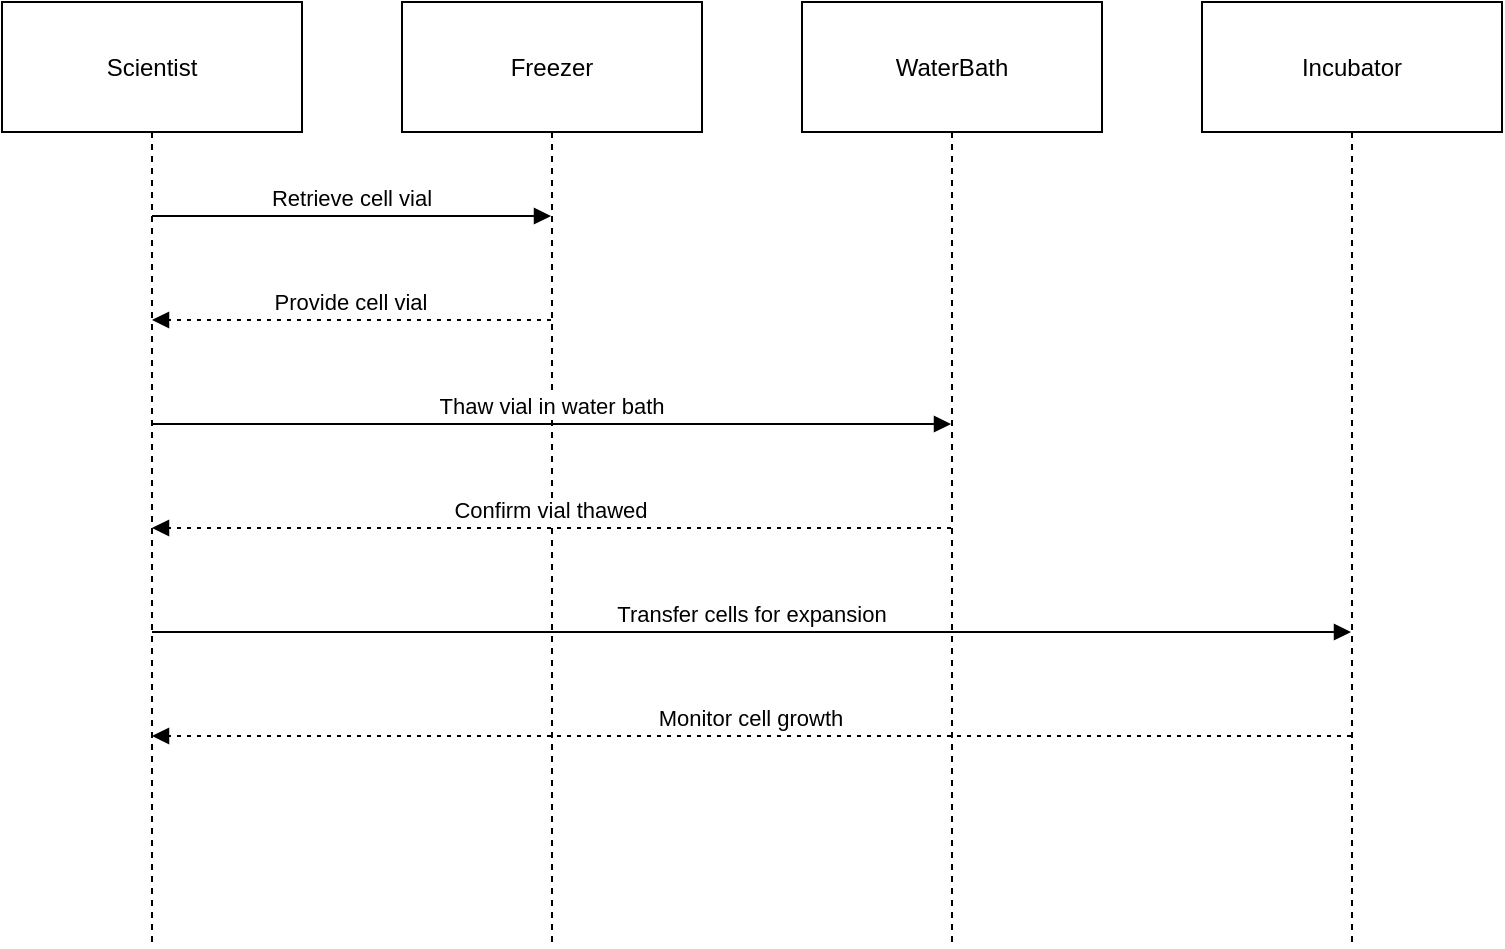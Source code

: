 <mxfile version="24.4.13" type="github">
  <diagram name="Page-1" id="xKitgeBb6iwEdESoRpWa">
    <mxGraphModel dx="1434" dy="746" grid="1" gridSize="10" guides="1" tooltips="1" connect="1" arrows="1" fold="1" page="1" pageScale="1" pageWidth="850" pageHeight="1100" math="0" shadow="0">
      <root>
        <mxCell id="0" />
        <mxCell id="1" parent="0" />
        <mxCell id="2" value="Scientist" style="shape=umlLifeline;perimeter=lifelinePerimeter;whiteSpace=wrap;container=1;dropTarget=0;collapsible=0;recursiveResize=0;outlineConnect=0;portConstraint=eastwest;newEdgeStyle={&quot;edgeStyle&quot;:&quot;elbowEdgeStyle&quot;,&quot;elbow&quot;:&quot;vertical&quot;,&quot;curved&quot;:0,&quot;rounded&quot;:0};size=65;" parent="1" vertex="1">
          <mxGeometry x="40" y="230" width="150" height="472" as="geometry" />
        </mxCell>
        <mxCell id="3" value="Freezer" style="shape=umlLifeline;perimeter=lifelinePerimeter;whiteSpace=wrap;container=1;dropTarget=0;collapsible=0;recursiveResize=0;outlineConnect=0;portConstraint=eastwest;newEdgeStyle={&quot;edgeStyle&quot;:&quot;elbowEdgeStyle&quot;,&quot;elbow&quot;:&quot;vertical&quot;,&quot;curved&quot;:0,&quot;rounded&quot;:0};size=65;" parent="1" vertex="1">
          <mxGeometry x="240" y="230" width="150" height="472" as="geometry" />
        </mxCell>
        <mxCell id="4" value="WaterBath" style="shape=umlLifeline;perimeter=lifelinePerimeter;whiteSpace=wrap;container=1;dropTarget=0;collapsible=0;recursiveResize=0;outlineConnect=0;portConstraint=eastwest;newEdgeStyle={&quot;edgeStyle&quot;:&quot;elbowEdgeStyle&quot;,&quot;elbow&quot;:&quot;vertical&quot;,&quot;curved&quot;:0,&quot;rounded&quot;:0};size=65;" parent="1" vertex="1">
          <mxGeometry x="440" y="230" width="150" height="472" as="geometry" />
        </mxCell>
        <mxCell id="5" value="Incubator" style="shape=umlLifeline;perimeter=lifelinePerimeter;whiteSpace=wrap;container=1;dropTarget=0;collapsible=0;recursiveResize=0;outlineConnect=0;portConstraint=eastwest;newEdgeStyle={&quot;edgeStyle&quot;:&quot;elbowEdgeStyle&quot;,&quot;elbow&quot;:&quot;vertical&quot;,&quot;curved&quot;:0,&quot;rounded&quot;:0};size=65;" parent="1" vertex="1">
          <mxGeometry x="640" y="230" width="150" height="472" as="geometry" />
        </mxCell>
        <mxCell id="6" value="Retrieve cell vial" style="verticalAlign=bottom;endArrow=block;edgeStyle=elbowEdgeStyle;elbow=vertical;curved=0;rounded=0;flowAnimation=0;" parent="1" source="2" target="3" edge="1">
          <mxGeometry relative="1" as="geometry">
            <Array as="points">
              <mxPoint x="224" y="337" />
            </Array>
          </mxGeometry>
        </mxCell>
        <mxCell id="7" value="Provide cell vial" style="verticalAlign=bottom;endArrow=block;edgeStyle=elbowEdgeStyle;elbow=vertical;curved=0;rounded=0;dashed=1;dashPattern=2 3;" parent="1" source="3" target="2" edge="1">
          <mxGeometry relative="1" as="geometry">
            <Array as="points">
              <mxPoint x="227" y="389" />
            </Array>
          </mxGeometry>
        </mxCell>
        <mxCell id="8" value="Thaw vial in water bath" style="verticalAlign=bottom;endArrow=block;edgeStyle=elbowEdgeStyle;elbow=vertical;curved=0;rounded=0;" parent="1" source="2" target="4" edge="1">
          <mxGeometry relative="1" as="geometry">
            <Array as="points">
              <mxPoint x="324" y="441" />
            </Array>
          </mxGeometry>
        </mxCell>
        <mxCell id="9" value="Confirm vial thawed" style="verticalAlign=bottom;endArrow=block;edgeStyle=elbowEdgeStyle;elbow=vertical;curved=0;rounded=0;dashed=1;dashPattern=2 3;" parent="1" source="4" target="2" edge="1">
          <mxGeometry relative="1" as="geometry">
            <Array as="points">
              <mxPoint x="327" y="493" />
            </Array>
          </mxGeometry>
        </mxCell>
        <mxCell id="10" value="Transfer cells for expansion" style="verticalAlign=bottom;endArrow=block;edgeStyle=elbowEdgeStyle;elbow=vertical;curved=0;rounded=0;" parent="1" source="2" target="5" edge="1">
          <mxGeometry relative="1" as="geometry">
            <Array as="points">
              <mxPoint x="424" y="545" />
            </Array>
          </mxGeometry>
        </mxCell>
        <mxCell id="11" value="Monitor cell growth" style="verticalAlign=bottom;endArrow=block;edgeStyle=elbowEdgeStyle;elbow=vertical;curved=0;rounded=0;dashed=1;dashPattern=2 3;" parent="1" source="5" target="2" edge="1">
          <mxGeometry relative="1" as="geometry">
            <Array as="points">
              <mxPoint x="427" y="597" />
            </Array>
          </mxGeometry>
        </mxCell>
      </root>
    </mxGraphModel>
  </diagram>
</mxfile>
